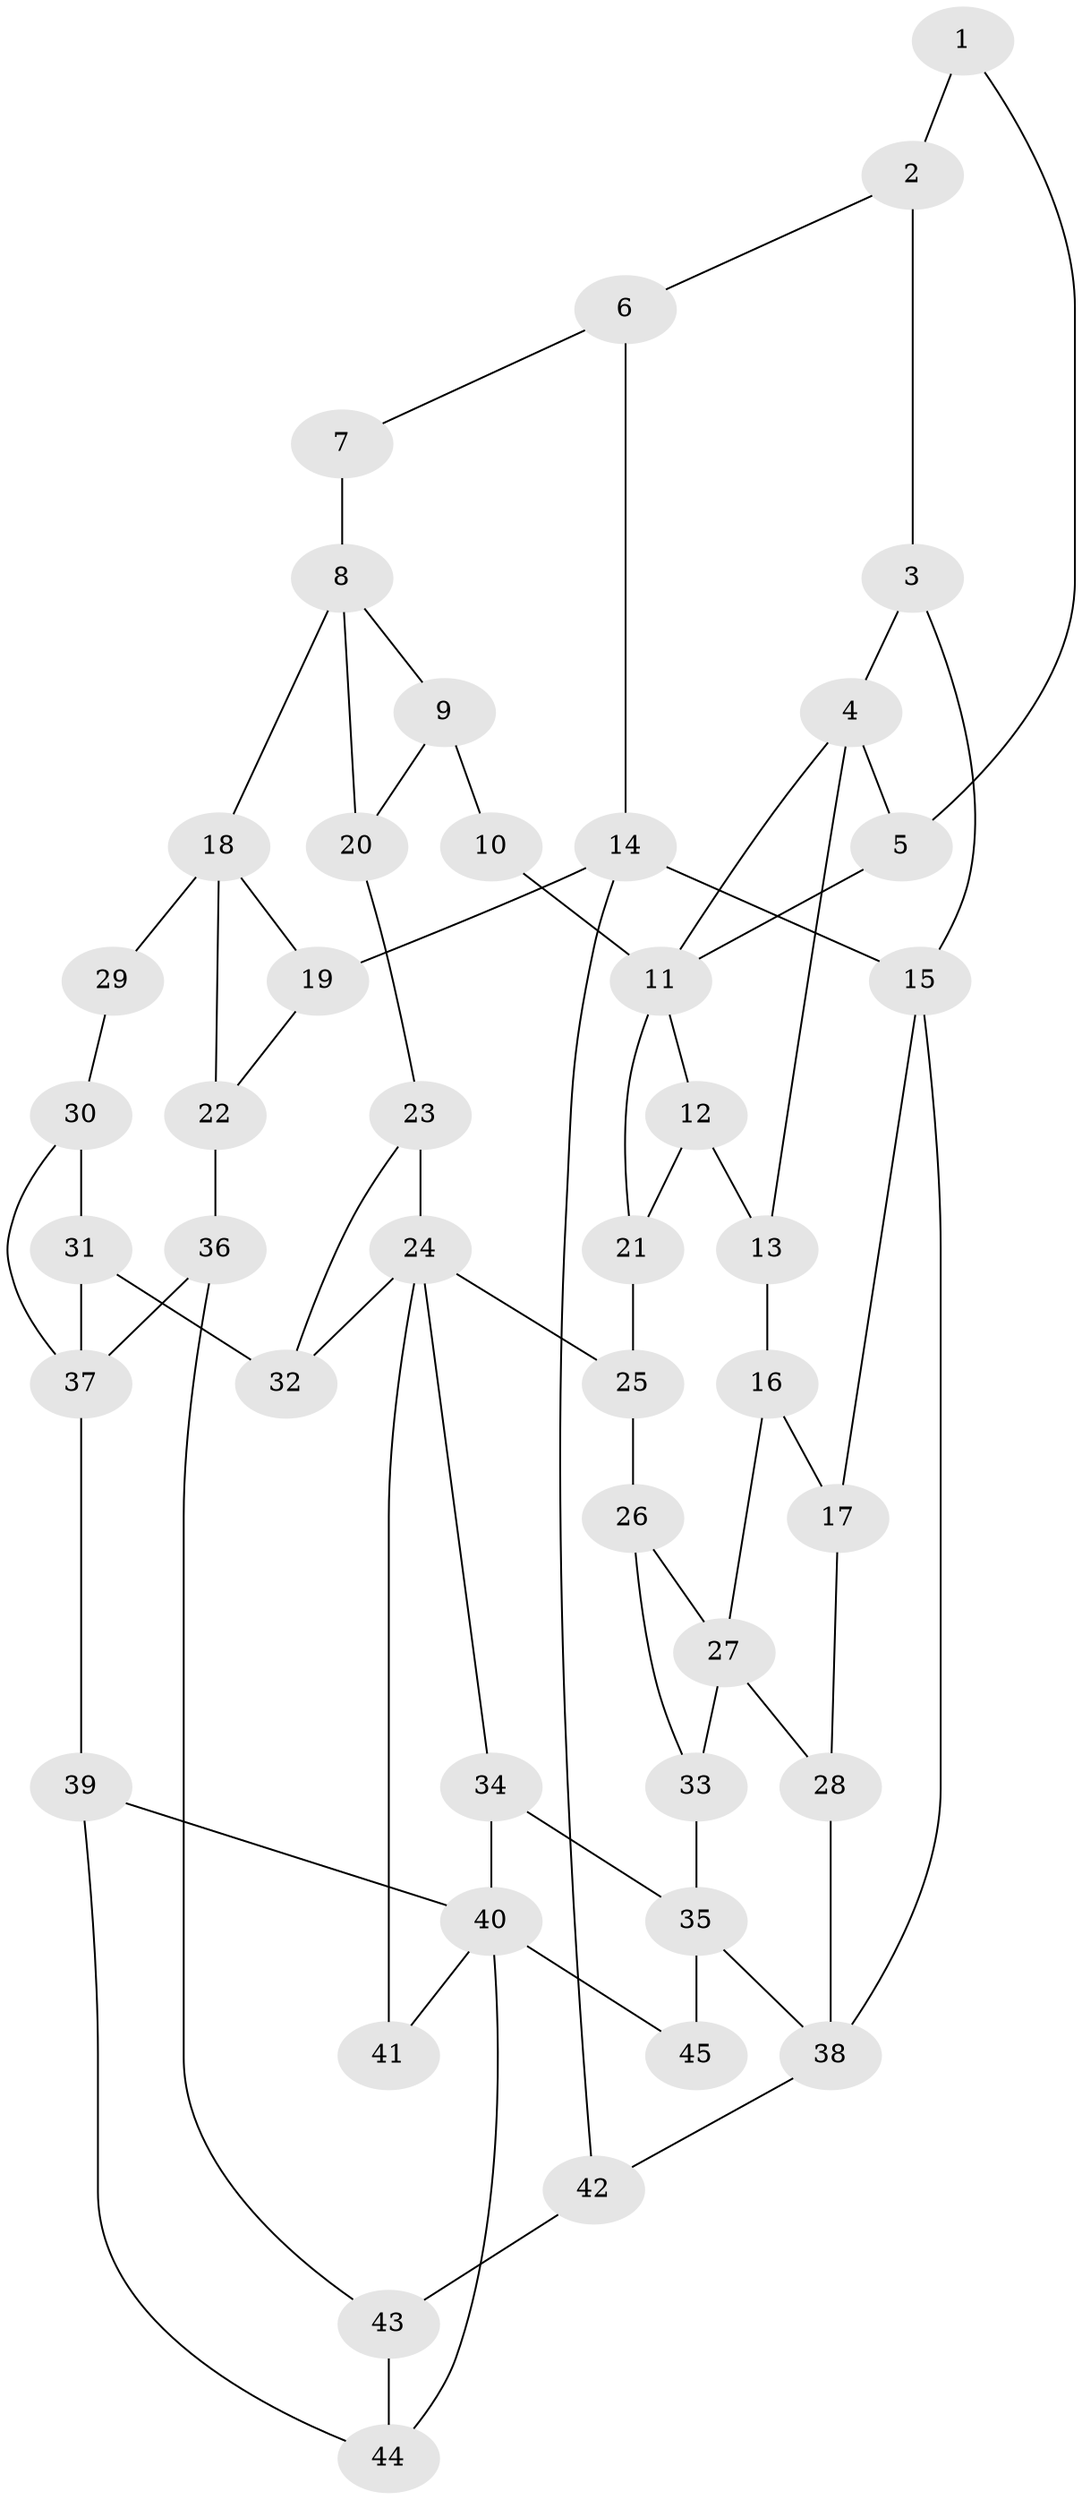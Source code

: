 // original degree distribution, {3: 0.04054054054054054, 4: 0.25675675675675674, 5: 0.44594594594594594, 6: 0.25675675675675674}
// Generated by graph-tools (version 1.1) at 2025/54/03/04/25 22:54:13]
// undirected, 45 vertices, 72 edges
graph export_dot {
  node [color=gray90,style=filled];
  1;
  2;
  3;
  4;
  5;
  6;
  7;
  8;
  9;
  10;
  11;
  12;
  13;
  14;
  15;
  16;
  17;
  18;
  19;
  20;
  21;
  22;
  23;
  24;
  25;
  26;
  27;
  28;
  29;
  30;
  31;
  32;
  33;
  34;
  35;
  36;
  37;
  38;
  39;
  40;
  41;
  42;
  43;
  44;
  45;
  1 -- 2 [weight=1.0];
  1 -- 5 [weight=1.0];
  2 -- 3 [weight=1.0];
  2 -- 6 [weight=1.0];
  3 -- 4 [weight=1.0];
  3 -- 15 [weight=1.0];
  4 -- 5 [weight=1.0];
  4 -- 11 [weight=1.0];
  4 -- 13 [weight=1.0];
  5 -- 11 [weight=1.0];
  6 -- 7 [weight=1.0];
  6 -- 14 [weight=1.0];
  7 -- 8 [weight=2.0];
  8 -- 9 [weight=1.0];
  8 -- 18 [weight=2.0];
  8 -- 20 [weight=1.0];
  9 -- 10 [weight=1.0];
  9 -- 20 [weight=1.0];
  10 -- 11 [weight=2.0];
  11 -- 12 [weight=1.0];
  11 -- 21 [weight=1.0];
  12 -- 13 [weight=1.0];
  12 -- 21 [weight=1.0];
  13 -- 16 [weight=1.0];
  14 -- 15 [weight=1.0];
  14 -- 19 [weight=1.0];
  14 -- 42 [weight=1.0];
  15 -- 17 [weight=1.0];
  15 -- 38 [weight=1.0];
  16 -- 17 [weight=1.0];
  16 -- 27 [weight=1.0];
  17 -- 28 [weight=1.0];
  18 -- 19 [weight=1.0];
  18 -- 22 [weight=1.0];
  18 -- 29 [weight=2.0];
  19 -- 22 [weight=1.0];
  20 -- 23 [weight=1.0];
  21 -- 25 [weight=1.0];
  22 -- 36 [weight=1.0];
  23 -- 24 [weight=1.0];
  23 -- 32 [weight=1.0];
  24 -- 25 [weight=1.0];
  24 -- 32 [weight=1.0];
  24 -- 34 [weight=1.0];
  24 -- 41 [weight=2.0];
  25 -- 26 [weight=1.0];
  26 -- 27 [weight=2.0];
  26 -- 33 [weight=1.0];
  27 -- 28 [weight=1.0];
  27 -- 33 [weight=2.0];
  28 -- 38 [weight=1.0];
  29 -- 30 [weight=1.0];
  30 -- 31 [weight=1.0];
  30 -- 37 [weight=1.0];
  31 -- 32 [weight=1.0];
  31 -- 37 [weight=1.0];
  33 -- 35 [weight=2.0];
  34 -- 35 [weight=1.0];
  34 -- 40 [weight=1.0];
  35 -- 38 [weight=1.0];
  35 -- 45 [weight=1.0];
  36 -- 37 [weight=1.0];
  36 -- 43 [weight=1.0];
  37 -- 39 [weight=1.0];
  38 -- 42 [weight=1.0];
  39 -- 40 [weight=1.0];
  39 -- 44 [weight=1.0];
  40 -- 41 [weight=1.0];
  40 -- 44 [weight=1.0];
  40 -- 45 [weight=2.0];
  42 -- 43 [weight=2.0];
  43 -- 44 [weight=1.0];
}
